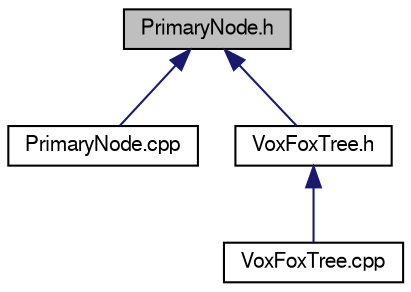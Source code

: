 digraph "PrimaryNode.h"
{
  edge [fontname="FreeSans",fontsize="10",labelfontname="FreeSans",labelfontsize="10"];
  node [fontname="FreeSans",fontsize="10",shape=record];
  Node1 [label="PrimaryNode.h",height=0.2,width=0.4,color="black", fillcolor="grey75", style="filled", fontcolor="black"];
  Node1 -> Node2 [dir="back",color="midnightblue",fontsize="10",style="solid",fontname="FreeSans"];
  Node2 [label="PrimaryNode.cpp",height=0.2,width=0.4,color="black", fillcolor="white", style="filled",URL="$_primary_node_8cpp.html"];
  Node1 -> Node3 [dir="back",color="midnightblue",fontsize="10",style="solid",fontname="FreeSans"];
  Node3 [label="VoxFoxTree.h",height=0.2,width=0.4,color="black", fillcolor="white", style="filled",URL="$_vox_fox_tree_8h.html",tooltip="VoxFoxTree.h Essentially the rootnode of the tree with all tree functions. "];
  Node3 -> Node4 [dir="back",color="midnightblue",fontsize="10",style="solid",fontname="FreeSans"];
  Node4 [label="VoxFoxTree.cpp",height=0.2,width=0.4,color="black", fillcolor="white", style="filled",URL="$_vox_fox_tree_8cpp.html"];
}
